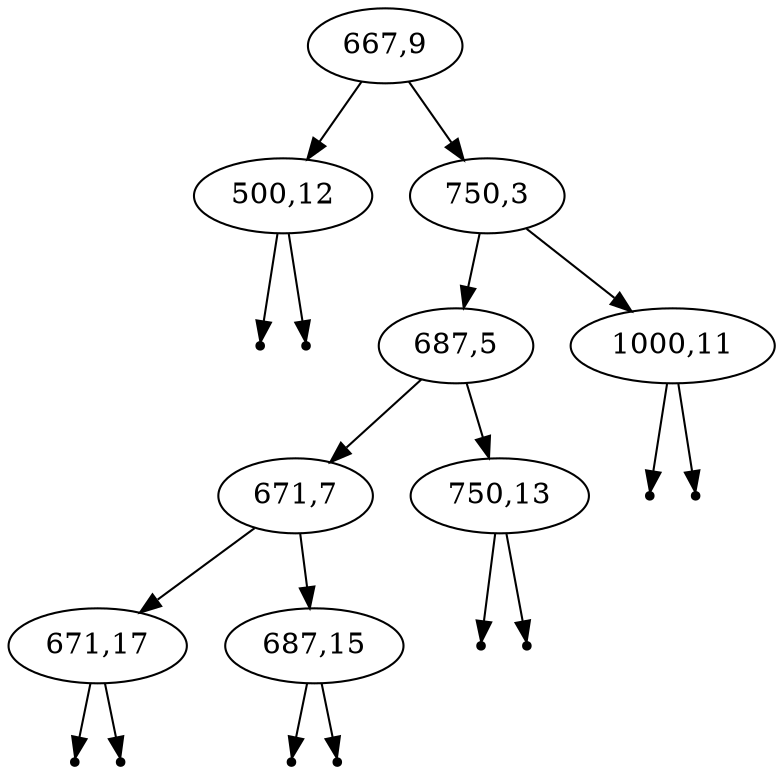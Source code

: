 digraph G { 
   "667,9" -> "500,12";
null0[shape=point];
   "500,12" -> null0 ;
null1[shape=point];
   "500,12" -> null1 ;
   "667,9" -> "750,3";
   "750,3" -> "687,5";
   "687,5" -> "671,7";
   "671,7" -> "671,17";
null2[shape=point];
   "671,17" -> null2 ;
null3[shape=point];
   "671,17" -> null3 ;
   "671,7" -> "687,15";
null4[shape=point];
   "687,15" -> null4 ;
null5[shape=point];
   "687,15" -> null5 ;
   "687,5" -> "750,13";
null6[shape=point];
   "750,13" -> null6 ;
null7[shape=point];
   "750,13" -> null7 ;
   "750,3" -> "1000,11";
null8[shape=point];
   "1000,11" -> null8 ;
null9[shape=point];
   "1000,11" -> null9 ;
}
